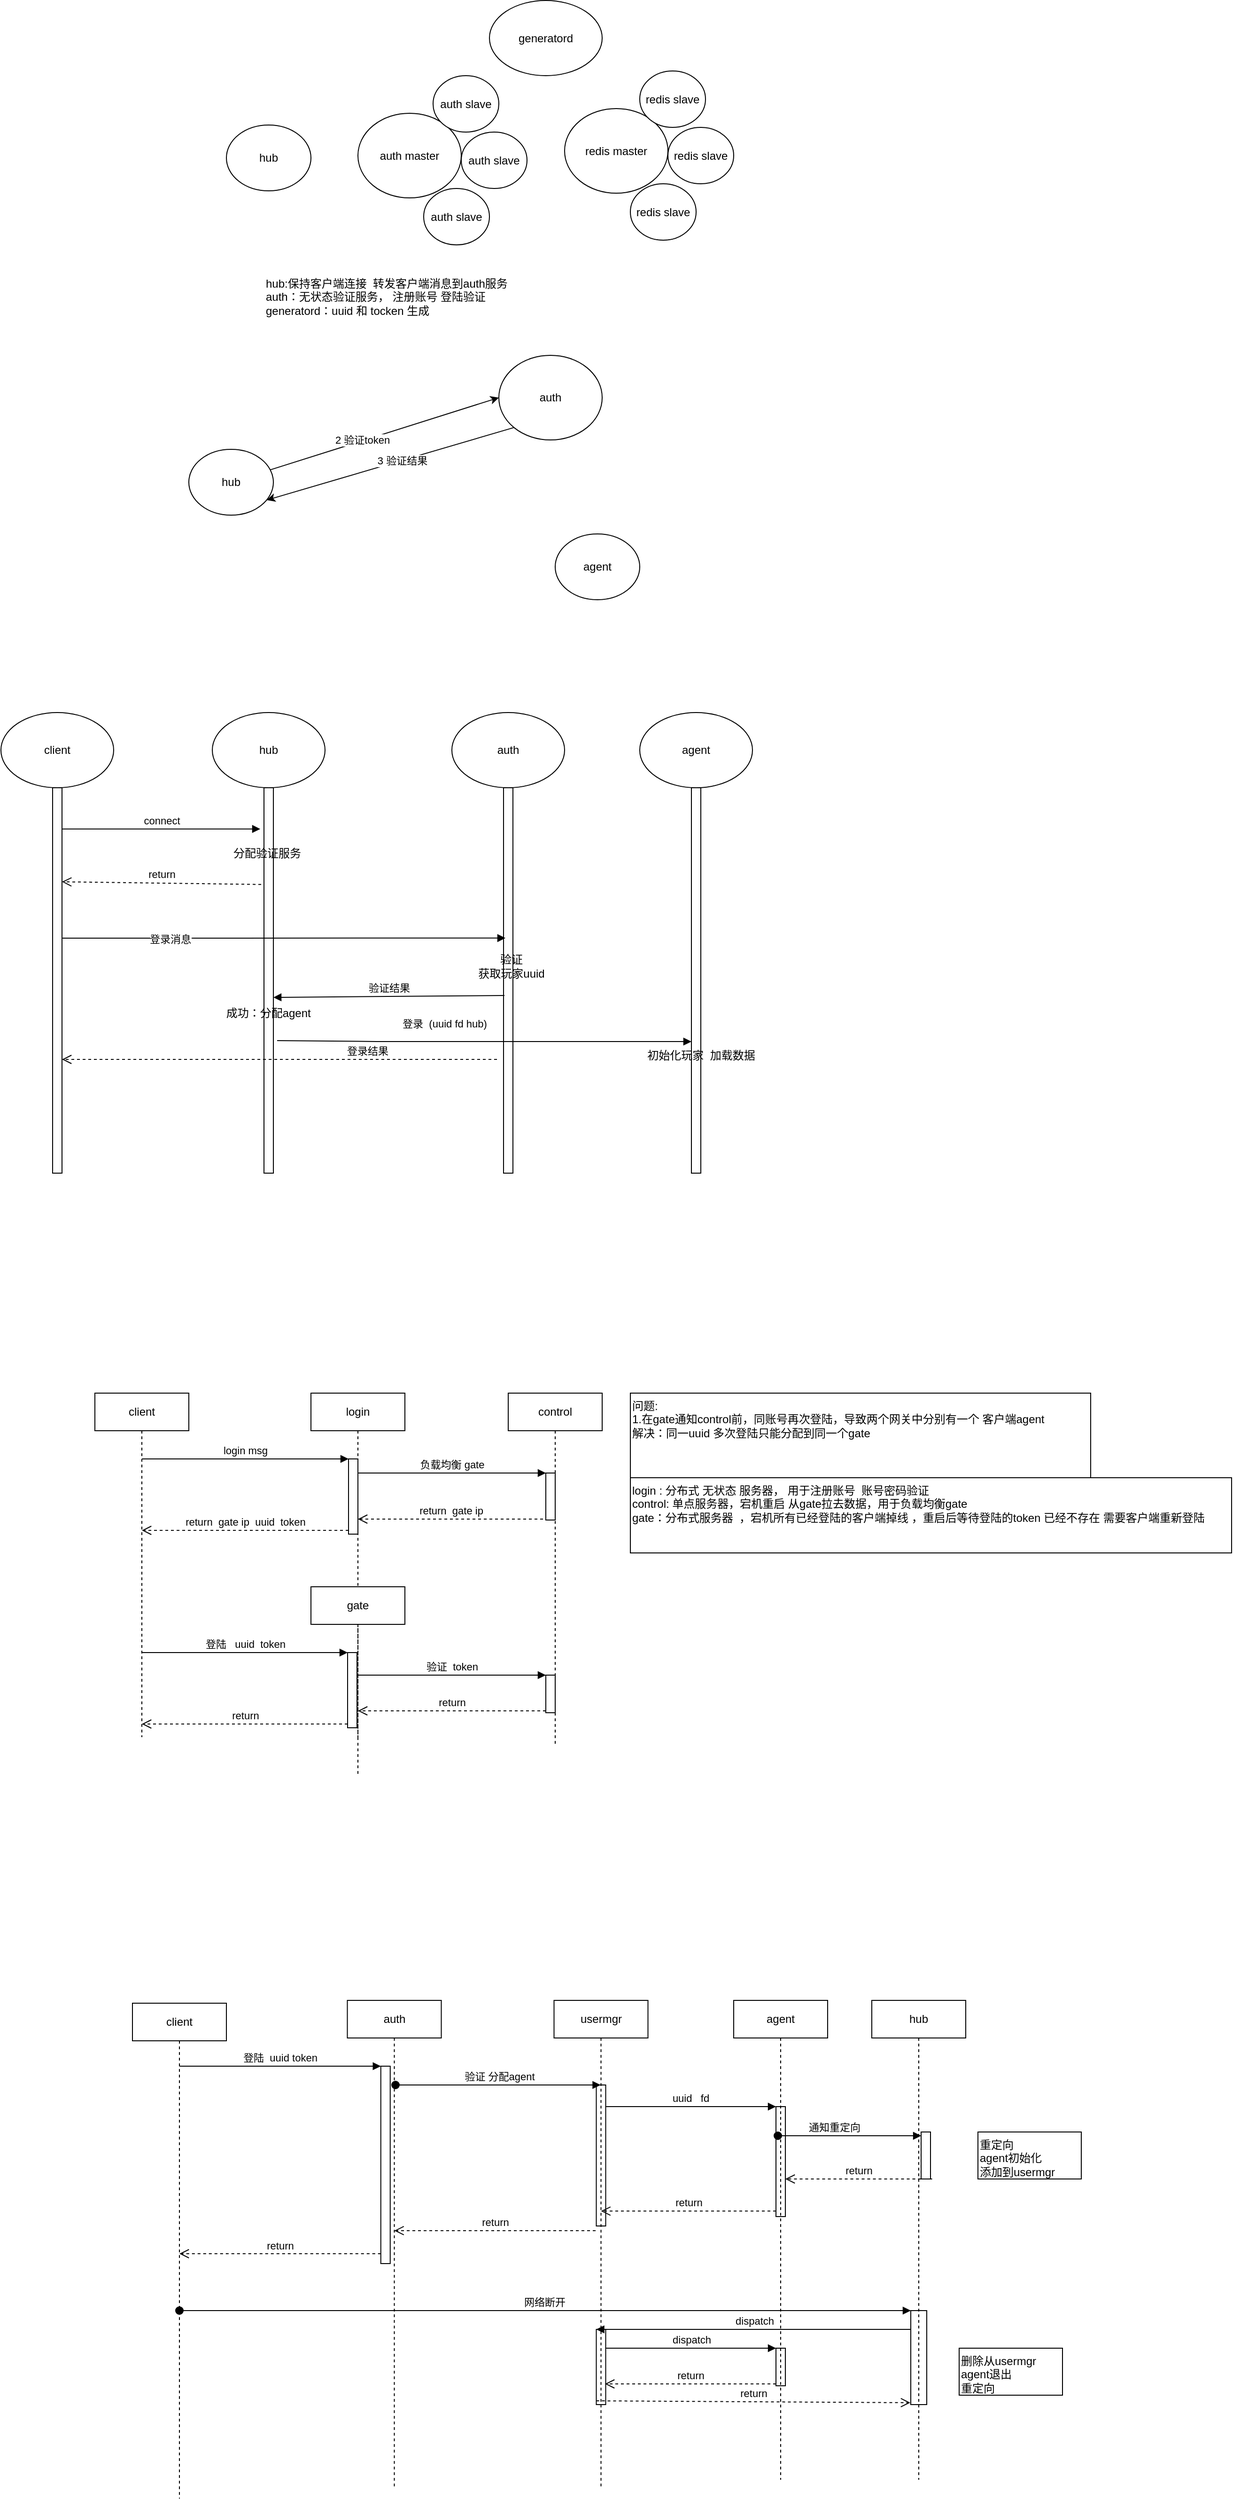 <mxfile version="14.2.4" type="embed" pages="2">
    <diagram id="mUpYVrXcaHzCLr676IzK" name="第 2 页">
        <mxGraphModel dx="1893" dy="790" grid="1" gridSize="10" guides="1" tooltips="1" connect="1" arrows="1" fold="1" page="1" pageScale="1" pageWidth="827" pageHeight="1169" math="0" shadow="0">
            <root>
                <mxCell id="pmkSR6v0UuQ-67jsOixc-0"/>
                <mxCell id="pmkSR6v0UuQ-67jsOixc-1" parent="pmkSR6v0UuQ-67jsOixc-0"/>
                <mxCell id="0" value="hub" style="ellipse;whiteSpace=wrap;html=1;" parent="pmkSR6v0UuQ-67jsOixc-1" vertex="1">
                    <mxGeometry x="160" y="255" width="90" height="70" as="geometry"/>
                </mxCell>
                <mxCell id="1" value="auth master" style="ellipse;whiteSpace=wrap;html=1;" parent="pmkSR6v0UuQ-67jsOixc-1" vertex="1">
                    <mxGeometry x="300" y="242.5" width="110" height="90" as="geometry"/>
                </mxCell>
                <mxCell id="2" value="auth slave" style="ellipse;whiteSpace=wrap;html=1;" parent="pmkSR6v0UuQ-67jsOixc-1" vertex="1">
                    <mxGeometry x="380" y="202.5" width="70" height="60" as="geometry"/>
                </mxCell>
                <mxCell id="3" value="auth slave" style="ellipse;whiteSpace=wrap;html=1;" parent="pmkSR6v0UuQ-67jsOixc-1" vertex="1">
                    <mxGeometry x="410" y="262.5" width="70" height="60" as="geometry"/>
                </mxCell>
                <mxCell id="4" value="auth slave" style="ellipse;whiteSpace=wrap;html=1;" parent="pmkSR6v0UuQ-67jsOixc-1" vertex="1">
                    <mxGeometry x="370" y="322.5" width="70" height="60" as="geometry"/>
                </mxCell>
                <mxCell id="5" value="generatord" style="ellipse;whiteSpace=wrap;html=1;" parent="pmkSR6v0UuQ-67jsOixc-1" vertex="1">
                    <mxGeometry x="440" y="122.5" width="120" height="80" as="geometry"/>
                </mxCell>
                <mxCell id="7" value="redis master" style="ellipse;whiteSpace=wrap;html=1;" parent="pmkSR6v0UuQ-67jsOixc-1" vertex="1">
                    <mxGeometry x="520" y="237.5" width="110" height="90" as="geometry"/>
                </mxCell>
                <mxCell id="8" value="redis slave" style="ellipse;whiteSpace=wrap;html=1;" parent="pmkSR6v0UuQ-67jsOixc-1" vertex="1">
                    <mxGeometry x="600" y="197.5" width="70" height="60" as="geometry"/>
                </mxCell>
                <mxCell id="9" value="redis slave" style="ellipse;whiteSpace=wrap;html=1;" parent="pmkSR6v0UuQ-67jsOixc-1" vertex="1">
                    <mxGeometry x="630" y="257.5" width="70" height="60" as="geometry"/>
                </mxCell>
                <mxCell id="10" value="redis slave" style="ellipse;whiteSpace=wrap;html=1;" parent="pmkSR6v0UuQ-67jsOixc-1" vertex="1">
                    <mxGeometry x="590" y="317.5" width="70" height="60" as="geometry"/>
                </mxCell>
                <mxCell id="11" value="hub:保持客户端连接&amp;nbsp; 转发客户端消息到auth服务&lt;br&gt;auth：无状态验证服务， 注册账号 登陆验证&lt;br&gt;&lt;span style=&quot;text-align: center&quot;&gt;generatord：uuid 和 tocken 生成&lt;/span&gt;" style="text;html=1;strokeColor=none;fillColor=none;align=left;verticalAlign=top;whiteSpace=wrap;rounded=0;" parent="pmkSR6v0UuQ-67jsOixc-1" vertex="1">
                    <mxGeometry x="200" y="410" width="440" height="90" as="geometry"/>
                </mxCell>
                <mxCell id="12" value="hub" style="ellipse;whiteSpace=wrap;html=1;" parent="pmkSR6v0UuQ-67jsOixc-1" vertex="1">
                    <mxGeometry x="120" y="600" width="90" height="70" as="geometry"/>
                </mxCell>
                <mxCell id="13" value="auth" style="ellipse;whiteSpace=wrap;html=1;" parent="pmkSR6v0UuQ-67jsOixc-1" vertex="1">
                    <mxGeometry x="450" y="500" width="110" height="90" as="geometry"/>
                </mxCell>
                <mxCell id="14" value="agent" style="ellipse;whiteSpace=wrap;html=1;" parent="pmkSR6v0UuQ-67jsOixc-1" vertex="1">
                    <mxGeometry x="510" y="690" width="90" height="70" as="geometry"/>
                </mxCell>
                <mxCell id="15" value="" style="endArrow=classic;html=1;entryX=0;entryY=0.5;entryDx=0;entryDy=0;" parent="pmkSR6v0UuQ-67jsOixc-1" source="12" target="13" edge="1">
                    <mxGeometry width="50" height="50" relative="1" as="geometry">
                        <mxPoint x="220" y="610" as="sourcePoint"/>
                        <mxPoint x="270" y="560" as="targetPoint"/>
                    </mxGeometry>
                </mxCell>
                <mxCell id="16" value="&amp;nbsp;2 验证token" style="edgeLabel;html=1;align=center;verticalAlign=middle;resizable=0;points=[];" parent="15" vertex="1" connectable="0">
                    <mxGeometry x="-0.203" y="2" relative="1" as="geometry">
                        <mxPoint as="offset"/>
                    </mxGeometry>
                </mxCell>
                <mxCell id="17" value="client" style="ellipse;whiteSpace=wrap;html=1;" parent="pmkSR6v0UuQ-67jsOixc-1" vertex="1">
                    <mxGeometry x="-80" y="880" width="120" height="80" as="geometry"/>
                </mxCell>
                <mxCell id="20" value="" style="endArrow=classic;html=1;exitX=0;exitY=1;exitDx=0;exitDy=0;entryX=0.922;entryY=0.771;entryDx=0;entryDy=0;entryPerimeter=0;" parent="pmkSR6v0UuQ-67jsOixc-1" source="13" target="12" edge="1">
                    <mxGeometry width="50" height="50" relative="1" as="geometry">
                        <mxPoint x="360" y="780" as="sourcePoint"/>
                        <mxPoint x="220" y="650" as="targetPoint"/>
                    </mxGeometry>
                </mxCell>
                <mxCell id="21" value="3 验证结果" style="edgeLabel;html=1;align=center;verticalAlign=middle;resizable=0;points=[];" parent="20" vertex="1" connectable="0">
                    <mxGeometry x="-0.094" relative="1" as="geometry">
                        <mxPoint as="offset"/>
                    </mxGeometry>
                </mxCell>
                <mxCell id="22" value="" style="html=1;points=[];perimeter=orthogonalPerimeter;" parent="pmkSR6v0UuQ-67jsOixc-1" vertex="1">
                    <mxGeometry x="-25" y="960" width="10" height="410" as="geometry"/>
                </mxCell>
                <mxCell id="24" value="hub" style="ellipse;whiteSpace=wrap;html=1;" parent="pmkSR6v0UuQ-67jsOixc-1" vertex="1">
                    <mxGeometry x="145" y="880" width="120" height="80" as="geometry"/>
                </mxCell>
                <mxCell id="25" value="" style="html=1;points=[];perimeter=orthogonalPerimeter;" parent="pmkSR6v0UuQ-67jsOixc-1" vertex="1">
                    <mxGeometry x="200" y="960" width="10" height="410" as="geometry"/>
                </mxCell>
                <mxCell id="26" value="auth" style="ellipse;whiteSpace=wrap;html=1;" parent="pmkSR6v0UuQ-67jsOixc-1" vertex="1">
                    <mxGeometry x="400" y="880" width="120" height="80" as="geometry"/>
                </mxCell>
                <mxCell id="27" value="" style="html=1;points=[];perimeter=orthogonalPerimeter;" parent="pmkSR6v0UuQ-67jsOixc-1" vertex="1">
                    <mxGeometry x="455" y="960" width="10" height="410" as="geometry"/>
                </mxCell>
                <mxCell id="28" value="agent" style="ellipse;whiteSpace=wrap;html=1;" parent="pmkSR6v0UuQ-67jsOixc-1" vertex="1">
                    <mxGeometry x="600" y="880" width="120" height="80" as="geometry"/>
                </mxCell>
                <mxCell id="29" value="" style="html=1;points=[];perimeter=orthogonalPerimeter;" parent="pmkSR6v0UuQ-67jsOixc-1" vertex="1">
                    <mxGeometry x="655" y="960" width="10" height="410" as="geometry"/>
                </mxCell>
                <mxCell id="34" value="connect" style="html=1;verticalAlign=bottom;endArrow=block;entryX=-0.4;entryY=0.107;entryDx=0;entryDy=0;entryPerimeter=0;" parent="pmkSR6v0UuQ-67jsOixc-1" source="22" target="25" edge="1">
                    <mxGeometry width="80" relative="1" as="geometry">
                        <mxPoint x="-10" y="1004" as="sourcePoint"/>
                        <mxPoint x="70" y="1010" as="targetPoint"/>
                    </mxGeometry>
                </mxCell>
                <mxCell id="36" value="return" style="html=1;verticalAlign=bottom;endArrow=open;dashed=1;endSize=8;exitX=-0.3;exitY=0.251;exitDx=0;exitDy=0;exitPerimeter=0;entryX=1;entryY=0.244;entryDx=0;entryDy=0;entryPerimeter=0;" parent="pmkSR6v0UuQ-67jsOixc-1" source="25" target="22" edge="1">
                    <mxGeometry relative="1" as="geometry">
                        <mxPoint x="90" y="1080" as="sourcePoint"/>
                        <mxPoint x="10" y="1080" as="targetPoint"/>
                    </mxGeometry>
                </mxCell>
                <mxCell id="37" value="分配验证服务" style="html=1;fillColor=none;strokeColor=none;" parent="pmkSR6v0UuQ-67jsOixc-1" vertex="1">
                    <mxGeometry x="145" y="1010" width="115" height="40" as="geometry"/>
                </mxCell>
                <mxCell id="38" value="登录消息" style="html=1;verticalAlign=bottom;endArrow=block;entryX=0.2;entryY=0.39;entryDx=0;entryDy=0;entryPerimeter=0;" parent="pmkSR6v0UuQ-67jsOixc-1" target="27" edge="1">
                    <mxGeometry x="-0.513" y="-10" width="80" relative="1" as="geometry">
                        <mxPoint x="-15" y="1120" as="sourcePoint"/>
                        <mxPoint x="196" y="1120" as="targetPoint"/>
                        <mxPoint as="offset"/>
                    </mxGeometry>
                </mxCell>
                <mxCell id="39" value="验证&lt;br&gt;获取玩家uuid" style="html=1;fillColor=none;strokeColor=none;" parent="pmkSR6v0UuQ-67jsOixc-1" vertex="1">
                    <mxGeometry x="405" y="1130" width="115" height="40" as="geometry"/>
                </mxCell>
                <mxCell id="41" value="验证结果" style="html=1;verticalAlign=bottom;endArrow=block;exitX=0.1;exitY=0.539;exitDx=0;exitDy=0;entryX=1;entryY=0.544;entryDx=0;entryDy=0;entryPerimeter=0;exitPerimeter=0;" parent="pmkSR6v0UuQ-67jsOixc-1" source="27" target="25" edge="1">
                    <mxGeometry width="80" relative="1" as="geometry">
                        <mxPoint x="100" y="1310" as="sourcePoint"/>
                        <mxPoint x="180" y="1310" as="targetPoint"/>
                    </mxGeometry>
                </mxCell>
                <mxCell id="42" value="登录结果" style="html=1;verticalAlign=bottom;endArrow=open;dashed=1;endSize=8;" parent="pmkSR6v0UuQ-67jsOixc-1" edge="1">
                    <mxGeometry x="-0.404" relative="1" as="geometry">
                        <mxPoint x="448" y="1249" as="sourcePoint"/>
                        <mxPoint x="-15" y="1249" as="targetPoint"/>
                        <Array as="points"/>
                        <mxPoint as="offset"/>
                    </mxGeometry>
                </mxCell>
                <mxCell id="43" value="成功：分配agent&amp;nbsp;" style="html=1;fillColor=none;strokeColor=none;" parent="pmkSR6v0UuQ-67jsOixc-1" vertex="1">
                    <mxGeometry x="131.25" y="1190" width="148.75" height="20" as="geometry"/>
                </mxCell>
                <mxCell id="45" value="登录&amp;nbsp; (uuid fd hub)" style="html=1;verticalAlign=bottom;endArrow=block;exitX=1.4;exitY=0.656;exitDx=0;exitDy=0;exitPerimeter=0;" parent="pmkSR6v0UuQ-67jsOixc-1" source="25" target="29" edge="1">
                    <mxGeometry x="-0.191" y="10" width="80" relative="1" as="geometry">
                        <mxPoint x="210" y="1250" as="sourcePoint"/>
                        <mxPoint x="650" y="1250" as="targetPoint"/>
                        <Array as="points">
                            <mxPoint x="320" y="1230"/>
                        </Array>
                        <mxPoint as="offset"/>
                    </mxGeometry>
                </mxCell>
                <mxCell id="50" value="初始化玩家&amp;nbsp; 加载数据" style="html=1;fillColor=none;strokeColor=none;" parent="pmkSR6v0UuQ-67jsOixc-1" vertex="1">
                    <mxGeometry x="608.75" y="1230" width="112.5" height="30" as="geometry"/>
                </mxCell>
                <mxCell id="51" value="client" style="shape=umlLifeline;perimeter=lifelinePerimeter;whiteSpace=wrap;html=1;container=1;collapsible=0;recursiveResize=0;outlineConnect=0;" vertex="1" parent="pmkSR6v0UuQ-67jsOixc-1">
                    <mxGeometry x="20" y="1604" width="100" height="366" as="geometry"/>
                </mxCell>
                <mxCell id="52" value="login" style="shape=umlLifeline;perimeter=lifelinePerimeter;whiteSpace=wrap;html=1;container=1;collapsible=0;recursiveResize=0;outlineConnect=0;" vertex="1" parent="pmkSR6v0UuQ-67jsOixc-1">
                    <mxGeometry x="250" y="1604" width="100" height="366" as="geometry"/>
                </mxCell>
                <mxCell id="55" value="" style="html=1;points=[];perimeter=orthogonalPerimeter;" vertex="1" parent="52">
                    <mxGeometry x="40" y="70" width="10" height="80" as="geometry"/>
                </mxCell>
                <mxCell id="53" value="control" style="shape=umlLifeline;perimeter=lifelinePerimeter;whiteSpace=wrap;html=1;container=1;collapsible=0;recursiveResize=0;outlineConnect=0;" vertex="1" parent="pmkSR6v0UuQ-67jsOixc-1">
                    <mxGeometry x="460" y="1604" width="100" height="376" as="geometry"/>
                </mxCell>
                <mxCell id="58" value="" style="html=1;points=[];perimeter=orthogonalPerimeter;" vertex="1" parent="53">
                    <mxGeometry x="40" y="85" width="10" height="50" as="geometry"/>
                </mxCell>
                <mxCell id="152" value="" style="html=1;points=[];perimeter=orthogonalPerimeter;fillColor=none;" vertex="1" parent="53">
                    <mxGeometry x="40" y="300" width="10" height="40" as="geometry"/>
                </mxCell>
                <mxCell id="54" value="gate" style="shape=umlLifeline;perimeter=lifelinePerimeter;whiteSpace=wrap;html=1;container=1;collapsible=0;recursiveResize=0;outlineConnect=0;" vertex="1" parent="pmkSR6v0UuQ-67jsOixc-1">
                    <mxGeometry x="250" y="1810" width="100" height="200" as="geometry"/>
                </mxCell>
                <mxCell id="149" value="" style="html=1;points=[];perimeter=orthogonalPerimeter;fillColor=none;" vertex="1" parent="54">
                    <mxGeometry x="39" y="70" width="10" height="80" as="geometry"/>
                </mxCell>
                <mxCell id="56" value="login msg" style="html=1;verticalAlign=bottom;endArrow=block;entryX=0;entryY=0;" edge="1" target="55" parent="pmkSR6v0UuQ-67jsOixc-1" source="51">
                    <mxGeometry relative="1" as="geometry">
                        <mxPoint x="220" y="1674" as="sourcePoint"/>
                    </mxGeometry>
                </mxCell>
                <mxCell id="57" value="return&amp;nbsp; gate ip&amp;nbsp; uuid&amp;nbsp; token" style="html=1;verticalAlign=bottom;endArrow=open;dashed=1;endSize=8;exitX=0;exitY=0.95;" edge="1" source="55" parent="pmkSR6v0UuQ-67jsOixc-1" target="51">
                    <mxGeometry relative="1" as="geometry">
                        <mxPoint x="220" y="1750" as="targetPoint"/>
                    </mxGeometry>
                </mxCell>
                <mxCell id="59" value="负载均衡 gate" style="html=1;verticalAlign=bottom;endArrow=block;entryX=0;entryY=0;" edge="1" target="58" parent="pmkSR6v0UuQ-67jsOixc-1" source="52">
                    <mxGeometry relative="1" as="geometry">
                        <mxPoint x="335" y="1700" as="sourcePoint"/>
                    </mxGeometry>
                </mxCell>
                <mxCell id="60" value="return&amp;nbsp; gate ip" style="html=1;verticalAlign=bottom;endArrow=open;dashed=1;endSize=8;exitX=-0.3;exitY=0.98;exitDx=0;exitDy=0;exitPerimeter=0;" edge="1" source="58" parent="pmkSR6v0UuQ-67jsOixc-1" target="52">
                    <mxGeometry relative="1" as="geometry">
                        <mxPoint x="335" y="1776" as="targetPoint"/>
                    </mxGeometry>
                </mxCell>
                <mxCell id="67" value="问题:&lt;br&gt;1.在gate通知control前，同账号再次登陆，导致两个网关中分别有一个 客户端agent&lt;br&gt;解决：同一uuid 多次登陆只能分配到同一个gate&lt;br&gt;&lt;br&gt;&lt;br&gt;&lt;br&gt;" style="html=1;align=left;verticalAlign=top;" vertex="1" parent="pmkSR6v0UuQ-67jsOixc-1">
                    <mxGeometry x="590" y="1604" width="490" height="90" as="geometry"/>
                </mxCell>
                <mxCell id="71" value="login : 分布式 无状态 服务器， 用于注册账号&amp;nbsp; 账号密码验证&lt;br&gt;control: 单点服务器，宕机重启 从gate拉去数据，用于负载均衡gate&lt;br&gt;gate：分布式服务器&amp;nbsp; ，宕机所有已经登陆的客户端掉线 ，重启后等待登陆的token 已经不存在 需要客户端重新登陆" style="html=1;align=left;verticalAlign=top;" vertex="1" parent="pmkSR6v0UuQ-67jsOixc-1">
                    <mxGeometry x="590" y="1694" width="640" height="80" as="geometry"/>
                </mxCell>
                <mxCell id="108" value="hub" style="shape=umlLifeline;perimeter=lifelinePerimeter;whiteSpace=wrap;html=1;container=1;collapsible=0;recursiveResize=0;outlineConnect=0;" vertex="1" parent="pmkSR6v0UuQ-67jsOixc-1">
                    <mxGeometry x="847" y="2250" width="100" height="510" as="geometry"/>
                </mxCell>
                <mxCell id="129" value="" style="html=1;points=[];perimeter=orthogonalPerimeter;fillColor=none;" vertex="1" parent="108">
                    <mxGeometry x="52.5" y="140" width="10" height="50" as="geometry"/>
                </mxCell>
                <mxCell id="136" value="" style="html=1;points=[];perimeter=orthogonalPerimeter;fillColor=none;" vertex="1" parent="108">
                    <mxGeometry x="41.5" y="330" width="17" height="100" as="geometry"/>
                </mxCell>
                <mxCell id="109" value="auth" style="shape=umlLifeline;perimeter=lifelinePerimeter;whiteSpace=wrap;html=1;container=1;collapsible=0;recursiveResize=0;outlineConnect=0;" vertex="1" parent="pmkSR6v0UuQ-67jsOixc-1">
                    <mxGeometry x="288.75" y="2250" width="100" height="520" as="geometry"/>
                </mxCell>
                <mxCell id="110" value="" style="html=1;points=[];perimeter=orthogonalPerimeter;fillColor=none;" vertex="1" parent="109">
                    <mxGeometry x="35.62" y="70" width="10" height="210" as="geometry"/>
                </mxCell>
                <mxCell id="111" value="usermgr" style="shape=umlLifeline;perimeter=lifelinePerimeter;whiteSpace=wrap;html=1;container=1;collapsible=0;recursiveResize=0;outlineConnect=0;" vertex="1" parent="pmkSR6v0UuQ-67jsOixc-1">
                    <mxGeometry x="508.75" y="2250" width="100" height="520" as="geometry"/>
                </mxCell>
                <mxCell id="138" value="" style="html=1;points=[];perimeter=orthogonalPerimeter;fillColor=none;" vertex="1" parent="111">
                    <mxGeometry x="45" y="350" width="10" height="80" as="geometry"/>
                </mxCell>
                <mxCell id="113" value="agent" style="shape=umlLifeline;perimeter=lifelinePerimeter;whiteSpace=wrap;html=1;container=1;collapsible=0;recursiveResize=0;outlineConnect=0;" vertex="1" parent="pmkSR6v0UuQ-67jsOixc-1">
                    <mxGeometry x="700" y="2250" width="100" height="510" as="geometry"/>
                </mxCell>
                <mxCell id="131" value="" style="html=1;points=[];perimeter=orthogonalPerimeter;fillColor=none;" vertex="1" parent="113">
                    <mxGeometry x="45" y="113" width="10" height="117" as="geometry"/>
                </mxCell>
                <mxCell id="141" value="" style="html=1;points=[];perimeter=orthogonalPerimeter;fillColor=none;" vertex="1" parent="113">
                    <mxGeometry x="45" y="370" width="10" height="40" as="geometry"/>
                </mxCell>
                <mxCell id="114" value="client" style="shape=umlLifeline;perimeter=lifelinePerimeter;whiteSpace=wrap;html=1;container=1;collapsible=0;recursiveResize=0;outlineConnect=0;" vertex="1" parent="pmkSR6v0UuQ-67jsOixc-1">
                    <mxGeometry x="60" y="2253" width="100" height="527" as="geometry"/>
                </mxCell>
                <mxCell id="116" value="登陆&amp;nbsp; uuid token" style="html=1;verticalAlign=bottom;endArrow=block;entryX=0;entryY=0;" edge="1" parent="pmkSR6v0UuQ-67jsOixc-1" source="114" target="110">
                    <mxGeometry relative="1" as="geometry">
                        <mxPoint x="254.37" y="2320" as="sourcePoint"/>
                    </mxGeometry>
                </mxCell>
                <mxCell id="117" value="return" style="html=1;verticalAlign=bottom;endArrow=open;dashed=1;endSize=8;exitX=0;exitY=0.95;" edge="1" parent="pmkSR6v0UuQ-67jsOixc-1" source="110" target="114">
                    <mxGeometry relative="1" as="geometry">
                        <mxPoint x="254.37" y="2396" as="targetPoint"/>
                    </mxGeometry>
                </mxCell>
                <mxCell id="119" value="&amp;nbsp;验证 分配agent" style="html=1;verticalAlign=bottom;startArrow=oval;endArrow=block;startSize=8;" edge="1" parent="pmkSR6v0UuQ-67jsOixc-1" target="111">
                    <mxGeometry relative="1" as="geometry">
                        <mxPoint x="340" y="2340" as="sourcePoint"/>
                        <Array as="points">
                            <mxPoint x="340" y="2340"/>
                        </Array>
                    </mxGeometry>
                </mxCell>
                <mxCell id="124" value="" style="html=1;points=[];perimeter=orthogonalPerimeter;fillColor=none;" vertex="1" parent="pmkSR6v0UuQ-67jsOixc-1">
                    <mxGeometry x="553.75" y="2340" width="10" height="150" as="geometry"/>
                </mxCell>
                <mxCell id="130" value="通知重定向" style="html=1;verticalAlign=bottom;startArrow=oval;endArrow=block;startSize=8;exitX=0.2;exitY=0.265;exitDx=0;exitDy=0;exitPerimeter=0;" edge="1" target="129" parent="pmkSR6v0UuQ-67jsOixc-1" source="131">
                    <mxGeometry x="-0.222" relative="1" as="geometry">
                        <mxPoint x="554" y="2425" as="sourcePoint"/>
                        <mxPoint as="offset"/>
                    </mxGeometry>
                </mxCell>
                <mxCell id="132" value="uuid&amp;nbsp; &amp;nbsp;fd" style="html=1;verticalAlign=bottom;endArrow=block;entryX=0;entryY=0;" edge="1" target="131" parent="pmkSR6v0UuQ-67jsOixc-1" source="124">
                    <mxGeometry relative="1" as="geometry">
                        <mxPoint x="671" y="2340" as="sourcePoint"/>
                    </mxGeometry>
                </mxCell>
                <mxCell id="133" value="return" style="html=1;verticalAlign=bottom;endArrow=open;dashed=1;endSize=8;exitX=0;exitY=0.95;" edge="1" source="131" parent="pmkSR6v0UuQ-67jsOixc-1" target="111">
                    <mxGeometry relative="1" as="geometry">
                        <mxPoint x="671" y="2416" as="targetPoint"/>
                    </mxGeometry>
                </mxCell>
                <mxCell id="134" value="return" style="html=1;verticalAlign=bottom;endArrow=open;dashed=1;endSize=8;exitX=-0.075;exitY=1.033;exitDx=0;exitDy=0;exitPerimeter=0;" edge="1" parent="pmkSR6v0UuQ-67jsOixc-1" source="124" target="109">
                    <mxGeometry relative="1" as="geometry">
                        <mxPoint x="304.38" y="2600" as="targetPoint"/>
                        <mxPoint x="654.88" y="2600" as="sourcePoint"/>
                    </mxGeometry>
                </mxCell>
                <mxCell id="135" value="return" style="html=1;verticalAlign=bottom;endArrow=open;dashed=1;endSize=8;exitX=1.175;exitY=1;exitDx=0;exitDy=0;exitPerimeter=0;" edge="1" parent="pmkSR6v0UuQ-67jsOixc-1" source="129" target="131">
                    <mxGeometry relative="1" as="geometry">
                        <mxPoint x="348.25" y="2473.96" as="targetPoint"/>
                        <mxPoint x="563" y="2473.96" as="sourcePoint"/>
                    </mxGeometry>
                </mxCell>
                <mxCell id="137" value="网络断开&amp;nbsp;" style="html=1;verticalAlign=bottom;startArrow=oval;endArrow=block;startSize=8;" edge="1" target="136" parent="pmkSR6v0UuQ-67jsOixc-1" source="114">
                    <mxGeometry relative="1" as="geometry">
                        <mxPoint x="830" y="2550" as="sourcePoint"/>
                    </mxGeometry>
                </mxCell>
                <mxCell id="140" value="return" style="html=1;verticalAlign=bottom;endArrow=open;dashed=1;endSize=8;exitX=0;exitY=0.95;entryX=-0.029;entryY=0.98;entryDx=0;entryDy=0;entryPerimeter=0;" edge="1" source="138" parent="pmkSR6v0UuQ-67jsOixc-1" target="136">
                    <mxGeometry relative="1" as="geometry">
                        <mxPoint x="850" y="2638" as="targetPoint"/>
                    </mxGeometry>
                </mxCell>
                <mxCell id="139" value="dispatch" style="html=1;verticalAlign=bottom;endArrow=block;entryX=0;entryY=0;" edge="1" target="138" parent="pmkSR6v0UuQ-67jsOixc-1">
                    <mxGeometry relative="1" as="geometry">
                        <mxPoint x="889" y="2600" as="sourcePoint"/>
                    </mxGeometry>
                </mxCell>
                <mxCell id="143" value="return" style="html=1;verticalAlign=bottom;endArrow=open;dashed=1;endSize=8;exitX=0;exitY=0.95;entryX=0.925;entryY=0.725;entryDx=0;entryDy=0;entryPerimeter=0;" edge="1" source="141" parent="pmkSR6v0UuQ-67jsOixc-1" target="138">
                    <mxGeometry relative="1" as="geometry">
                        <mxPoint x="580" y="2648" as="targetPoint"/>
                    </mxGeometry>
                </mxCell>
                <mxCell id="142" value="dispatch" style="html=1;verticalAlign=bottom;endArrow=block;entryX=0;entryY=0;exitX=1.025;exitY=0.25;exitDx=0;exitDy=0;exitPerimeter=0;" edge="1" target="141" parent="pmkSR6v0UuQ-67jsOixc-1" source="138">
                    <mxGeometry relative="1" as="geometry">
                        <mxPoint x="580" y="2610" as="sourcePoint"/>
                    </mxGeometry>
                </mxCell>
                <mxCell id="147" value="重定向&lt;br&gt;agent初始化&lt;br&gt;添加到usermgr" style="html=1;fillColor=none;align=left;verticalAlign=top;" vertex="1" parent="pmkSR6v0UuQ-67jsOixc-1">
                    <mxGeometry x="960" y="2390" width="110" height="50" as="geometry"/>
                </mxCell>
                <mxCell id="148" value="删除从usermgr&lt;br&gt;agent退出&lt;br&gt;重定向" style="html=1;fillColor=none;align=left;verticalAlign=top;" vertex="1" parent="pmkSR6v0UuQ-67jsOixc-1">
                    <mxGeometry x="940" y="2620" width="110" height="50" as="geometry"/>
                </mxCell>
                <mxCell id="150" value="登陆&amp;nbsp; &amp;nbsp;uuid&amp;nbsp; token" style="html=1;verticalAlign=bottom;endArrow=block;entryX=0;entryY=0;" edge="1" target="149" parent="pmkSR6v0UuQ-67jsOixc-1" source="51">
                    <mxGeometry relative="1" as="geometry">
                        <mxPoint x="219" y="1880" as="sourcePoint"/>
                    </mxGeometry>
                </mxCell>
                <mxCell id="151" value="return" style="html=1;verticalAlign=bottom;endArrow=open;dashed=1;endSize=8;exitX=0;exitY=0.95;" edge="1" source="149" parent="pmkSR6v0UuQ-67jsOixc-1" target="51">
                    <mxGeometry relative="1" as="geometry">
                        <mxPoint x="219" y="1956" as="targetPoint"/>
                    </mxGeometry>
                </mxCell>
                <mxCell id="153" value="验证&amp;nbsp; token" style="html=1;verticalAlign=bottom;endArrow=block;entryX=0;entryY=0;" edge="1" target="152" parent="pmkSR6v0UuQ-67jsOixc-1" source="54">
                    <mxGeometry relative="1" as="geometry">
                        <mxPoint x="430" y="1890" as="sourcePoint"/>
                    </mxGeometry>
                </mxCell>
                <mxCell id="154" value="return" style="html=1;verticalAlign=bottom;endArrow=open;dashed=1;endSize=8;exitX=0;exitY=0.95;" edge="1" source="152" parent="pmkSR6v0UuQ-67jsOixc-1" target="54">
                    <mxGeometry relative="1" as="geometry">
                        <mxPoint x="430" y="1966" as="targetPoint"/>
                    </mxGeometry>
                </mxCell>
            </root>
        </mxGraphModel>
    </diagram>
    <diagram id="k4Jd2P2Ac0SRAA9ePXXa" name="第 1 页">
        &#xa;        &#xa;        &#xa;&#xa;&#xa;
        <mxGraphModel dx="1066" dy="1959" grid="1" gridSize="10" guides="1" tooltips="1" connect="1" arrows="1" fold="1" page="1" pageScale="1" pageWidth="827" pageHeight="1169" math="0" shadow="0">
            &#xa;            &#xa;            &#xa;&#xa;&#xa;
            <root>
                &#xa;                &#xa;                &#xa;&#xa;&#xa;
                <mxCell id="0"/>
                &#xa;                &#xa;                &#xa;&#xa;&#xa;
                <mxCell id="1" parent="0"/>
                &#xa;                &#xa;                &#xa;&#xa;&#xa;
                <mxCell id="8" value="" style="points=[];aspect=fixed;html=1;align=center;shadow=0;dashed=0;image;image=img/lib/allied_telesis/switch/Industrial_Ethernet_IE200_POE.svg;" parent="1" vertex="1">
                    &#xa;                    &#xa;                    &#xa;&#xa;&#xa;
                    <mxGeometry x="220" y="-50" width="120.2" height="168.64" as="geometry"/>
                    &#xa;                    &#xa;                    &#xa;&#xa;&#xa;
                </mxCell>
                &#xa;                &#xa;                &#xa;&#xa;&#xa;
                <mxCell id="9" value="LOGIN" style="text;html=1;strokeColor=none;fillColor=none;align=center;verticalAlign=middle;whiteSpace=wrap;rounded=0;" parent="1" vertex="1">
                    &#xa;                    &#xa;                    &#xa;&#xa;&#xa;
                    <mxGeometry x="225.1" y="-80" width="110" height="30" as="geometry"/>
                    &#xa;                    &#xa;                    &#xa;&#xa;&#xa;
                </mxCell>
                &#xa;                &#xa;                &#xa;&#xa;&#xa;
                <mxCell id="10" value="" style="points=[];aspect=fixed;html=1;align=center;shadow=0;dashed=0;image;image=img/lib/allied_telesis/switch/Industrial_Ethernet_IE200_POE.svg;" parent="1" vertex="1">
                    &#xa;                    &#xa;                    &#xa;&#xa;&#xa;
                    <mxGeometry x="450" y="121.36" width="120.2" height="168.64" as="geometry"/>
                    &#xa;                    &#xa;                    &#xa;&#xa;&#xa;
                </mxCell>
                &#xa;                &#xa;                &#xa;&#xa;&#xa;
                <mxCell id="11" value="Gate" style="text;html=1;strokeColor=none;fillColor=none;align=center;verticalAlign=middle;whiteSpace=wrap;rounded=0;" parent="1" vertex="1">
                    &#xa;                    &#xa;                    &#xa;&#xa;&#xa;
                    <mxGeometry x="455.1" y="91.36" width="110" height="30" as="geometry"/>
                    &#xa;                    &#xa;                    &#xa;&#xa;&#xa;
                </mxCell>
                &#xa;                &#xa;                &#xa;&#xa;&#xa;
                <mxCell id="12" value="" style="points=[];aspect=fixed;html=1;align=center;shadow=0;dashed=0;image;image=img/lib/allied_telesis/switch/Industrial_Ethernet_IE200_POE.svg;" parent="1" vertex="1">
                    &#xa;                    &#xa;                    &#xa;&#xa;&#xa;
                    <mxGeometry x="444.9" y="340" width="120.2" height="168.64" as="geometry"/>
                    &#xa;                    &#xa;                    &#xa;&#xa;&#xa;
                </mxCell>
                &#xa;                &#xa;                &#xa;&#xa;&#xa;
                <mxCell id="13" value="Gate" style="text;html=1;strokeColor=none;fillColor=none;align=center;verticalAlign=middle;whiteSpace=wrap;rounded=0;" parent="1" vertex="1">
                    &#xa;                    &#xa;                    &#xa;&#xa;&#xa;
                    <mxGeometry x="450" y="310" width="110" height="30" as="geometry"/>
                    &#xa;                    &#xa;                    &#xa;&#xa;&#xa;
                </mxCell>
                &#xa;                &#xa;                &#xa;&#xa;&#xa;
                <mxCell id="16" value="" style="points=[];aspect=fixed;html=1;align=center;shadow=0;dashed=0;image;image=img/lib/allied_telesis/switch/Industrial_Ethernet_IE200_POE.svg;" parent="1" vertex="1">
                    &#xa;                    &#xa;                    &#xa;&#xa;&#xa;
                    <mxGeometry x="870" y="7.105e-15" width="120.2" height="168.64" as="geometry"/>
                    &#xa;                    &#xa;                    &#xa;&#xa;&#xa;
                </mxCell>
                &#xa;                &#xa;                &#xa;&#xa;&#xa;
                <mxCell id="17" value="Game" style="text;html=1;strokeColor=none;fillColor=none;align=center;verticalAlign=middle;whiteSpace=wrap;rounded=0;" parent="1" vertex="1">
                    &#xa;                    &#xa;                    &#xa;&#xa;&#xa;
                    <mxGeometry x="880.2" y="-30.0" width="110" height="30" as="geometry"/>
                    &#xa;                    &#xa;                    &#xa;&#xa;&#xa;
                </mxCell>
                &#xa;                &#xa;                &#xa;&#xa;&#xa;
                <mxCell id="18" value="" style="points=[];aspect=fixed;html=1;align=center;shadow=0;dashed=0;image;image=img/lib/allied_telesis/switch/Industrial_Ethernet_IE200_POE.svg;" parent="1" vertex="1">
                    &#xa;                    &#xa;                    &#xa;&#xa;&#xa;
                    <mxGeometry x="880" y="250.68" width="120.2" height="168.64" as="geometry"/>
                    &#xa;                    &#xa;                    &#xa;&#xa;&#xa;
                </mxCell>
                &#xa;                &#xa;                &#xa;&#xa;&#xa;
                <mxCell id="19" value="Game" style="text;html=1;strokeColor=none;fillColor=none;align=center;verticalAlign=middle;whiteSpace=wrap;rounded=0;" parent="1" vertex="1">
                    &#xa;                    &#xa;                    &#xa;&#xa;&#xa;
                    <mxGeometry x="890.2" y="230" width="110" height="30" as="geometry"/>
                    &#xa;                    &#xa;                    &#xa;&#xa;&#xa;
                </mxCell>
                &#xa;                &#xa;                &#xa;&#xa;&#xa;
                <mxCell id="20" value="" style="points=[];aspect=fixed;html=1;align=center;shadow=0;dashed=0;image;image=img/lib/allied_telesis/switch/Industrial_Ethernet_IE200_POE.svg;" parent="1" vertex="1">
                    &#xa;                    &#xa;                    &#xa;&#xa;&#xa;
                    <mxGeometry x="650" y="290" width="120.2" height="168.64" as="geometry"/>
                    &#xa;                    &#xa;                    &#xa;&#xa;&#xa;
                </mxCell>
                &#xa;                &#xa;                &#xa;&#xa;&#xa;
                <mxCell id="21" value="Center" style="text;html=1;strokeColor=none;fillColor=none;align=center;verticalAlign=middle;whiteSpace=wrap;rounded=0;" parent="1" vertex="1">
                    &#xa;                    &#xa;                    &#xa;&#xa;&#xa;
                    <mxGeometry x="650" y="458.64" width="110" height="30" as="geometry"/>
                    &#xa;                    &#xa;                    &#xa;&#xa;&#xa;
                </mxCell>
                &#xa;                &#xa;                &#xa;&#xa;&#xa;
                <mxCell id="22" value="" style="points=[];aspect=fixed;html=1;align=center;shadow=0;dashed=0;image;image=img/lib/allied_telesis/switch/Industrial_Ethernet_IE200_POE.svg;" parent="1" vertex="1">
                    &#xa;                    &#xa;                    &#xa;&#xa;&#xa;
                    <mxGeometry x="104.9" y="209.32" width="120.2" height="168.64" as="geometry"/>
                    &#xa;                    &#xa;                    &#xa;&#xa;&#xa;
                </mxCell>
                &#xa;                &#xa;                &#xa;&#xa;&#xa;
                <mxCell id="23" value="Client" style="text;html=1;strokeColor=none;fillColor=none;align=center;verticalAlign=middle;whiteSpace=wrap;rounded=0;" parent="1" vertex="1">
                    &#xa;                    &#xa;                    &#xa;&#xa;&#xa;
                    <mxGeometry x="110" y="179.32" width="110" height="30" as="geometry"/>
                    &#xa;                    &#xa;                    &#xa;&#xa;&#xa;
                </mxCell>
                &#xa;                &#xa;                &#xa;&#xa;&#xa;
                <mxCell id="24" value="" style="endArrow=classic;html=1;entryX=0;entryY=0.654;entryDx=0;entryDy=0;entryPerimeter=0;exitX=0.99;exitY=0.52;exitDx=0;exitDy=0;exitPerimeter=0;" parent="1" source="10" target="16" edge="1">
                    &#xa;                    &#xa;                    &#xa;&#xa;&#xa;
                    <mxGeometry width="50" height="50" relative="1" as="geometry">
                        &#xa;                        &#xa;                        &#xa;&#xa;&#xa;
                        <mxPoint x="540" y="280" as="sourcePoint"/>
                        &#xa;                        &#xa;                        &#xa;&#xa;&#xa;
                        <mxPoint x="590" y="230" as="targetPoint"/>
                        &#xa;                        &#xa;                        &#xa;&#xa;&#xa;
                    </mxGeometry>
                    &#xa;                    &#xa;                    &#xa;&#xa;&#xa;
                </mxCell>
                &#xa;                &#xa;                &#xa;&#xa;&#xa;
                <mxCell id="25" value="" style="endArrow=classic;html=1;" parent="1" source="22" target="10" edge="1">
                    &#xa;                    &#xa;                    &#xa;&#xa;&#xa;
                    <mxGeometry width="50" height="50" relative="1" as="geometry">
                        &#xa;                        &#xa;                        &#xa;&#xa;&#xa;
                        <mxPoint x="260" y="310" as="sourcePoint"/>
                        &#xa;                        &#xa;                        &#xa;&#xa;&#xa;
                        <mxPoint x="310" y="260" as="targetPoint"/>
                        &#xa;                        &#xa;                        &#xa;&#xa;&#xa;
                    </mxGeometry>
                    &#xa;                    &#xa;                    &#xa;&#xa;&#xa;
                </mxCell>
                &#xa;                &#xa;                &#xa;&#xa;&#xa;
                <mxCell id="26" value="" style="endArrow=classic;html=1;entryX=0.008;entryY=0.494;entryDx=0;entryDy=0;entryPerimeter=0;exitX=0.998;exitY=0.543;exitDx=0;exitDy=0;exitPerimeter=0;" parent="1" source="10" target="20" edge="1">
                    &#xa;                    &#xa;                    &#xa;&#xa;&#xa;
                    <mxGeometry width="50" height="50" relative="1" as="geometry">
                        &#xa;                        &#xa;                        &#xa;&#xa;&#xa;
                        <mxPoint x="578.998" y="219.053" as="sourcePoint"/>
                        &#xa;                        &#xa;                        &#xa;&#xa;&#xa;
                        <mxPoint x="760" y="130.971" as="targetPoint"/>
                        &#xa;                        &#xa;                        &#xa;&#xa;&#xa;
                    </mxGeometry>
                    &#xa;                    &#xa;                    &#xa;&#xa;&#xa;
                </mxCell>
                &#xa;                &#xa;                &#xa;&#xa;&#xa;
                <mxCell id="27" value="" style="endArrow=classic;html=1;exitX=0.99;exitY=0.567;exitDx=0;exitDy=0;exitPerimeter=0;" parent="1" source="10" target="18" edge="1">
                    &#xa;                    &#xa;                    &#xa;&#xa;&#xa;
                    <mxGeometry width="50" height="50" relative="1" as="geometry">
                        &#xa;                        &#xa;                        &#xa;&#xa;&#xa;
                        <mxPoint x="579.96" y="222.932" as="sourcePoint"/>
                        &#xa;                        &#xa;                        &#xa;&#xa;&#xa;
                        <mxPoint x="750.962" y="593.988" as="targetPoint"/>
                        &#xa;                        &#xa;                        &#xa;&#xa;&#xa;
                    </mxGeometry>
                    &#xa;                    &#xa;                    &#xa;&#xa;&#xa;
                </mxCell>
                &#xa;                &#xa;                &#xa;&#xa;&#xa;
                <mxCell id="28" value="agent" style="ellipse;whiteSpace=wrap;html=1;" parent="1" vertex="1">
                    &#xa;                    &#xa;                    &#xa;&#xa;&#xa;
                    <mxGeometry x="170" y="820" width="120" height="80" as="geometry"/>
                    &#xa;                    &#xa;                    &#xa;&#xa;&#xa;
                </mxCell>
                &#xa;                &#xa;                &#xa;&#xa;&#xa;
                <mxCell id="30" value="agent" style="ellipse;whiteSpace=wrap;html=1;" parent="1" vertex="1">
                    &#xa;                    &#xa;                    &#xa;&#xa;&#xa;
                    <mxGeometry x="290" y="830" width="120" height="80" as="geometry"/>
                    &#xa;                    &#xa;                    &#xa;&#xa;&#xa;
                </mxCell>
                &#xa;                &#xa;                &#xa;&#xa;&#xa;
                <mxCell id="31" value="agent" style="ellipse;whiteSpace=wrap;html=1;" parent="1" vertex="1">
                    &#xa;                    &#xa;                    &#xa;&#xa;&#xa;
                    <mxGeometry x="324.9" y="910" width="120" height="80" as="geometry"/>
                    &#xa;                    &#xa;                    &#xa;&#xa;&#xa;
                </mxCell>
                &#xa;                &#xa;                &#xa;&#xa;&#xa;
                <mxCell id="32" value="watchdog" style="ellipse;whiteSpace=wrap;html=1;" parent="1" vertex="1">
                    &#xa;                    &#xa;                    &#xa;&#xa;&#xa;
                    <mxGeometry x="120" y="910" width="200" height="110" as="geometry"/>
                    &#xa;                    &#xa;                    &#xa;&#xa;&#xa;
                </mxCell>
                &#xa;                &#xa;                &#xa;&#xa;&#xa;
                <mxCell id="34" value="redis slave" style="ellipse;whiteSpace=wrap;html=1;" parent="1" vertex="1">
                    &#xa;                    &#xa;                    &#xa;&#xa;&#xa;
                    <mxGeometry x="180.2" y="580" width="120" height="80" as="geometry"/>
                    &#xa;                    &#xa;                    &#xa;&#xa;&#xa;
                </mxCell>
                &#xa;                &#xa;                &#xa;&#xa;&#xa;
                <mxCell id="35" value="redis slave" style="ellipse;whiteSpace=wrap;html=1;" parent="1" vertex="1">
                    &#xa;                    &#xa;                    &#xa;&#xa;&#xa;
                    <mxGeometry x="300.2" y="590" width="120" height="80" as="geometry"/>
                    &#xa;                    &#xa;                    &#xa;&#xa;&#xa;
                </mxCell>
                &#xa;                &#xa;                &#xa;&#xa;&#xa;
                <mxCell id="36" value="redis slave" style="ellipse;whiteSpace=wrap;html=1;" parent="1" vertex="1">
                    &#xa;                    &#xa;                    &#xa;&#xa;&#xa;
                    <mxGeometry x="335.1" y="670" width="120" height="80" as="geometry"/>
                    &#xa;                    &#xa;                    &#xa;&#xa;&#xa;
                </mxCell>
                &#xa;                &#xa;                &#xa;&#xa;&#xa;
                <mxCell id="37" value="redis master" style="ellipse;whiteSpace=wrap;html=1;" parent="1" vertex="1">
                    &#xa;                    &#xa;                    &#xa;&#xa;&#xa;
                    <mxGeometry x="130.2" y="670" width="200" height="110" as="geometry"/>
                    &#xa;                    &#xa;                    &#xa;&#xa;&#xa;
                </mxCell>
                &#xa;                &#xa;                &#xa;&#xa;&#xa;
            </root>
            &#xa;            &#xa;            &#xa;&#xa;&#xa;
        </mxGraphModel>
        &#xa;        &#xa;        &#xa;&#xa;&#xa;
    </diagram>
</mxfile>